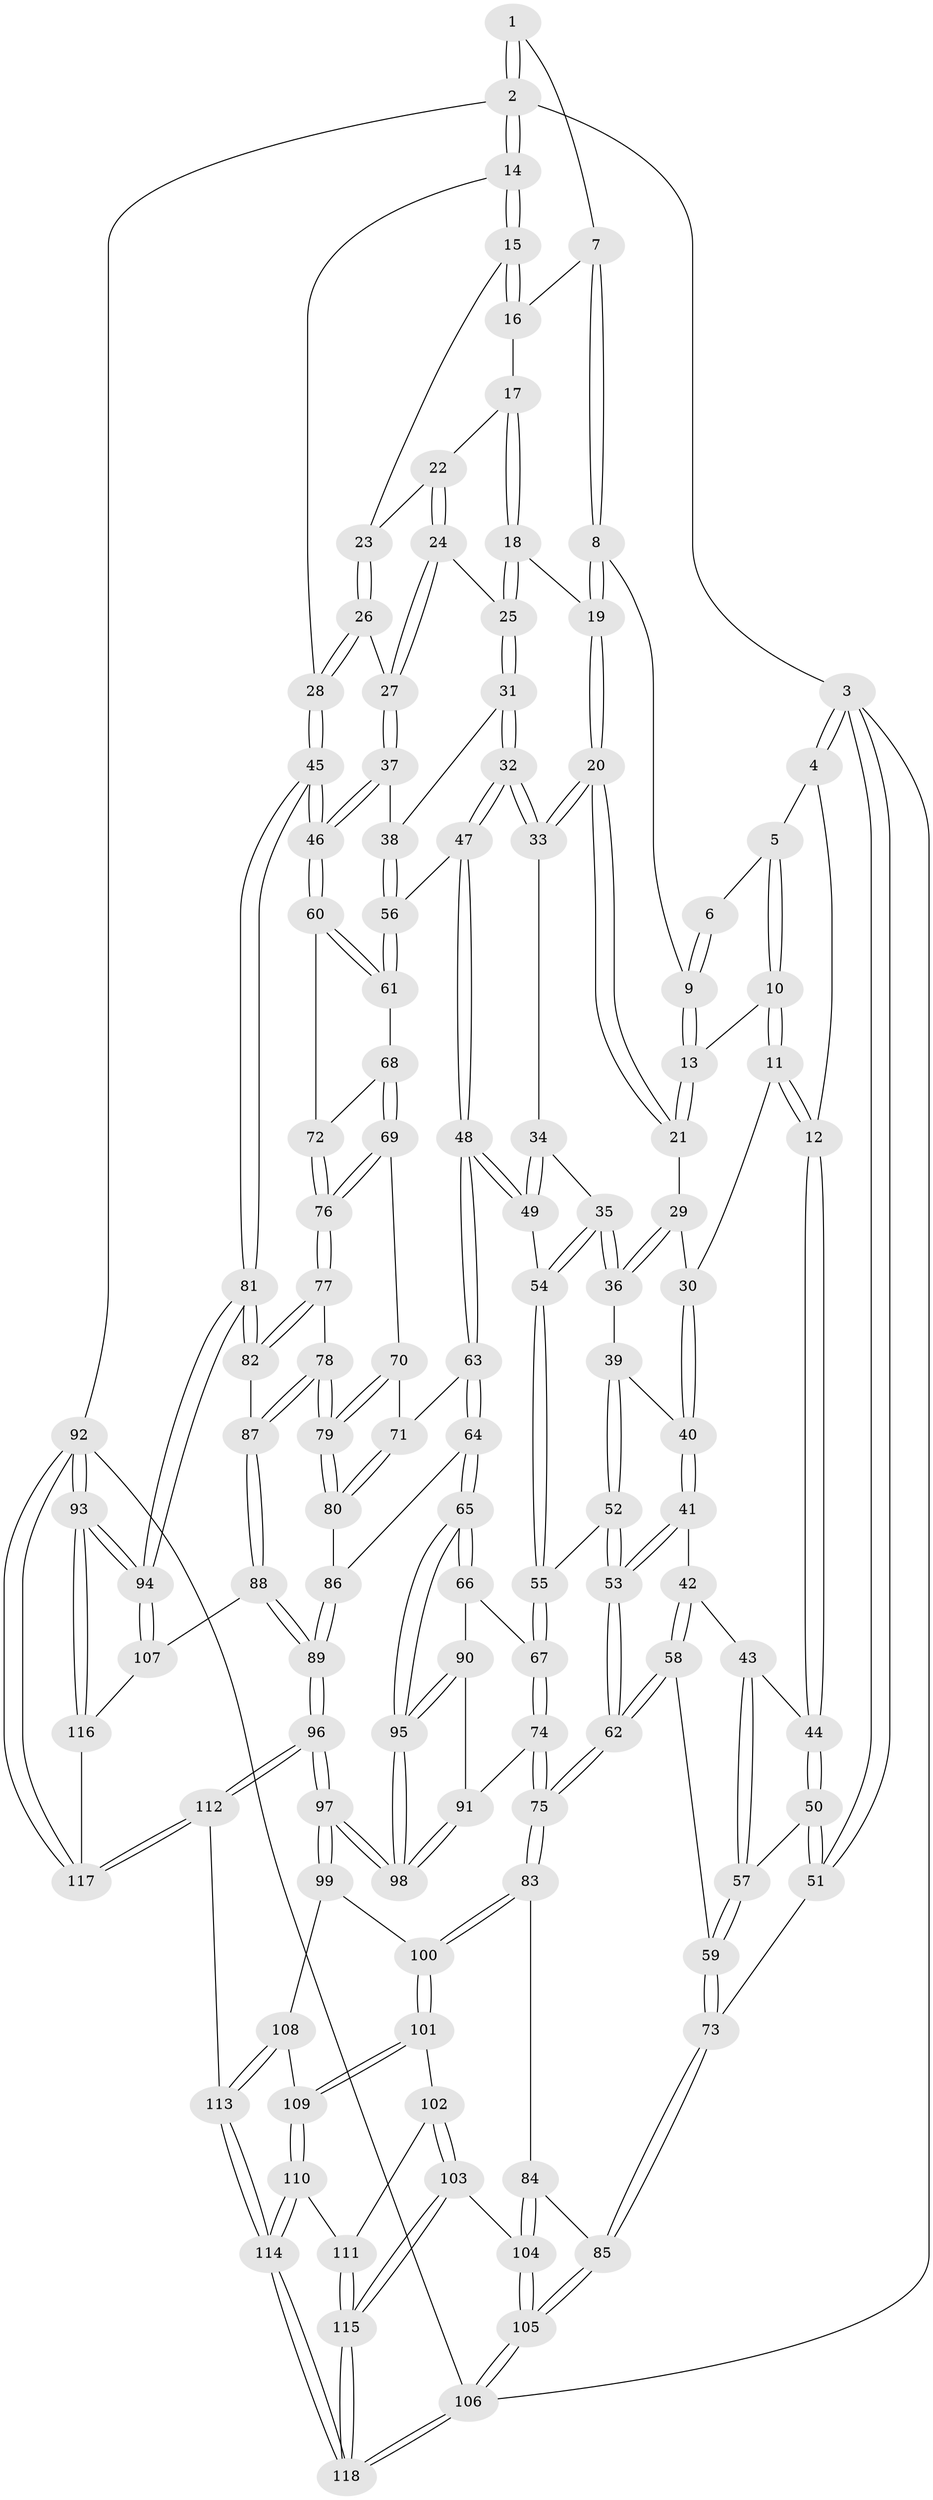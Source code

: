 // coarse degree distribution, {2: 0.08433734939759036, 4: 0.14457831325301204, 3: 0.7349397590361446, 5: 0.03614457831325301}
// Generated by graph-tools (version 1.1) at 2025/54/03/04/25 22:54:45]
// undirected, 118 vertices, 292 edges
graph export_dot {
  node [color=gray90,style=filled];
  1 [pos="+0.7394829890298154+0"];
  2 [pos="+1+0"];
  3 [pos="+0+0"];
  4 [pos="+0.08575951576729697+0"];
  5 [pos="+0.28670987502060025+0"];
  6 [pos="+0.503626223380386+0"];
  7 [pos="+0.7255478725951753+0"];
  8 [pos="+0.6190859793729367+0.06415694426909269"];
  9 [pos="+0.5166683622567824+0.058312029552111955"];
  10 [pos="+0.31202117187690565+0"];
  11 [pos="+0.22024414558230165+0.17983886189262316"];
  12 [pos="+0.10173371054742748+0.21316728399469345"];
  13 [pos="+0.43682509766218036+0.12010136503072447"];
  14 [pos="+1+0"];
  15 [pos="+0.9890690027594541+0.08958006210398387"];
  16 [pos="+0.7603738828039467+0.0191098227072255"];
  17 [pos="+0.7756096204423171+0.07716083149365023"];
  18 [pos="+0.6557032107221759+0.1599192504910997"];
  19 [pos="+0.6065065891007344+0.15617818313590504"];
  20 [pos="+0.5696476618408557+0.20418063679191775"];
  21 [pos="+0.43897384847501786+0.1432265251843668"];
  22 [pos="+0.7867813107022417+0.10162074675924082"];
  23 [pos="+0.9120777116880304+0.13636871380444046"];
  24 [pos="+0.7663677753427626+0.21064150426095915"];
  25 [pos="+0.7629056787261267+0.21298954994284292"];
  26 [pos="+0.9000324400727419+0.20138027242004583"];
  27 [pos="+0.8550827425199907+0.2484388764657064"];
  28 [pos="+1+0.3669114024122888"];
  29 [pos="+0.42879008668170887+0.1547895633645948"];
  30 [pos="+0.2576365971419603+0.19796718504360197"];
  31 [pos="+0.7220047003899221+0.268975705959539"];
  32 [pos="+0.662813890483197+0.3195852115961705"];
  33 [pos="+0.5816050022026714+0.2549600600321127"];
  34 [pos="+0.5340784199302894+0.2890814015106256"];
  35 [pos="+0.42021129689697934+0.31754727989301856"];
  36 [pos="+0.40461563591629507+0.3086720050092199"];
  37 [pos="+0.887411718076696+0.34737304007370645"];
  38 [pos="+0.8564712120032416+0.3490106692474495"];
  39 [pos="+0.3615767162438787+0.31737998241853904"];
  40 [pos="+0.3195249136166027+0.30043125900853845"];
  41 [pos="+0.22024084186220705+0.37580522714657605"];
  42 [pos="+0.16741023899099566+0.3534155144269435"];
  43 [pos="+0.13342765764666234+0.3240231866798024"];
  44 [pos="+0.07654352100083212+0.23731317324666584"];
  45 [pos="+1+0.5059480724879699"];
  46 [pos="+1+0.4712120030232124"];
  47 [pos="+0.669017395746913+0.3627006929352586"];
  48 [pos="+0.5886440740030217+0.4703004670235182"];
  49 [pos="+0.5182749097880347+0.41430478747945393"];
  50 [pos="+0+0.2520945061770545"];
  51 [pos="+0+0.26307478300670556"];
  52 [pos="+0.32858097448524404+0.44851098169982734"];
  53 [pos="+0.27367468729619204+0.4679873596618989"];
  54 [pos="+0.45439496557886616+0.39737700481664706"];
  55 [pos="+0.39936673950772067+0.47038979583168905"];
  56 [pos="+0.7219428368272764+0.3888843144968123"];
  57 [pos="+0.07973541431066239+0.4739638079305422"];
  58 [pos="+0.14089501076924538+0.5175491040750438"];
  59 [pos="+0.07870443134777307+0.4886367186904921"];
  60 [pos="+0.863412579436622+0.47941089142091103"];
  61 [pos="+0.7526585506116349+0.4368614341710281"];
  62 [pos="+0.21536768308457024+0.5900395895189275"];
  63 [pos="+0.5862093920514806+0.5110357775506977"];
  64 [pos="+0.5567953958208502+0.5734748224601398"];
  65 [pos="+0.5554031341053371+0.5751455925190416"];
  66 [pos="+0.4883406931157039+0.5586532713801785"];
  67 [pos="+0.43332745766747877+0.5333412251340274"];
  68 [pos="+0.7447777127943062+0.4664381720331282"];
  69 [pos="+0.7181382333518933+0.5186873329334399"];
  70 [pos="+0.715034931941241+0.5197033042889441"];
  71 [pos="+0.7072150368530264+0.5207710221981653"];
  72 [pos="+0.7890919477165417+0.524773938125267"];
  73 [pos="+0+0.5483428300859492"];
  74 [pos="+0.2649798758078579+0.633489470706031"];
  75 [pos="+0.22067248511009369+0.6324702940848633"];
  76 [pos="+0.7717974002535626+0.541687767916851"];
  77 [pos="+0.7781344924185121+0.5978654378594563"];
  78 [pos="+0.7620782898628663+0.6134009386105393"];
  79 [pos="+0.7394294664829261+0.6071515784939842"];
  80 [pos="+0.7108956536468628+0.604747011619957"];
  81 [pos="+1+0.586068400373839"];
  82 [pos="+1+0.5935882117005785"];
  83 [pos="+0.21296926165438446+0.6439554121274098"];
  84 [pos="+0.12888855253677214+0.6724099595563421"];
  85 [pos="+0+0.5520712406270479"];
  86 [pos="+0.7069329782279854+0.6054455564817337"];
  87 [pos="+0.7640979771542097+0.6965782140893626"];
  88 [pos="+0.7020592133031099+0.8047116473040424"];
  89 [pos="+0.6507664131290446+0.8395475692318672"];
  90 [pos="+0.39399375237037615+0.6423278361645665"];
  91 [pos="+0.34391489299336575+0.6658667985886921"];
  92 [pos="+1+1"];
  93 [pos="+1+1"];
  94 [pos="+1+0.6801453008018733"];
  95 [pos="+0.5557903622367439+0.6694836147041343"];
  96 [pos="+0.5828793905919809+0.8931318238459349"];
  97 [pos="+0.5778926478878991+0.8865938781882663"];
  98 [pos="+0.5704137977945881+0.8634108492302172"];
  99 [pos="+0.3596464157554546+0.841438171171746"];
  100 [pos="+0.24477884449193027+0.7632757717427497"];
  101 [pos="+0.18623125288694278+0.8699097284506712"];
  102 [pos="+0.17279821501724618+0.8769733549760289"];
  103 [pos="+0.041755607361950615+0.8679110687663671"];
  104 [pos="+0.02169328831663138+0.8584226678119947"];
  105 [pos="+0+0.9281972396165554"];
  106 [pos="+0+1"];
  107 [pos="+1+0.7547319412952271"];
  108 [pos="+0.26236068281195646+0.9117553559235383"];
  109 [pos="+0.26204547883808366+0.9118430920280565"];
  110 [pos="+0.24899199934241756+0.9996929463331825"];
  111 [pos="+0.17744762440928513+0.9172659008840574"];
  112 [pos="+0.6112224165582009+1"];
  113 [pos="+0.5820424804216775+1"];
  114 [pos="+0.2885651878160802+1"];
  115 [pos="+0.14054507431591365+1"];
  116 [pos="+0.9043210243730846+0.919239318824525"];
  117 [pos="+0.6553298959633503+1"];
  118 [pos="+0.19332810600180708+1"];
  1 -- 2;
  1 -- 2;
  1 -- 7;
  2 -- 3;
  2 -- 14;
  2 -- 14;
  2 -- 92;
  3 -- 4;
  3 -- 4;
  3 -- 51;
  3 -- 51;
  3 -- 106;
  4 -- 5;
  4 -- 12;
  5 -- 6;
  5 -- 10;
  5 -- 10;
  6 -- 9;
  6 -- 9;
  7 -- 8;
  7 -- 8;
  7 -- 16;
  8 -- 9;
  8 -- 19;
  8 -- 19;
  9 -- 13;
  9 -- 13;
  10 -- 11;
  10 -- 11;
  10 -- 13;
  11 -- 12;
  11 -- 12;
  11 -- 30;
  12 -- 44;
  12 -- 44;
  13 -- 21;
  13 -- 21;
  14 -- 15;
  14 -- 15;
  14 -- 28;
  15 -- 16;
  15 -- 16;
  15 -- 23;
  16 -- 17;
  17 -- 18;
  17 -- 18;
  17 -- 22;
  18 -- 19;
  18 -- 25;
  18 -- 25;
  19 -- 20;
  19 -- 20;
  20 -- 21;
  20 -- 21;
  20 -- 33;
  20 -- 33;
  21 -- 29;
  22 -- 23;
  22 -- 24;
  22 -- 24;
  23 -- 26;
  23 -- 26;
  24 -- 25;
  24 -- 27;
  24 -- 27;
  25 -- 31;
  25 -- 31;
  26 -- 27;
  26 -- 28;
  26 -- 28;
  27 -- 37;
  27 -- 37;
  28 -- 45;
  28 -- 45;
  29 -- 30;
  29 -- 36;
  29 -- 36;
  30 -- 40;
  30 -- 40;
  31 -- 32;
  31 -- 32;
  31 -- 38;
  32 -- 33;
  32 -- 33;
  32 -- 47;
  32 -- 47;
  33 -- 34;
  34 -- 35;
  34 -- 49;
  34 -- 49;
  35 -- 36;
  35 -- 36;
  35 -- 54;
  35 -- 54;
  36 -- 39;
  37 -- 38;
  37 -- 46;
  37 -- 46;
  38 -- 56;
  38 -- 56;
  39 -- 40;
  39 -- 52;
  39 -- 52;
  40 -- 41;
  40 -- 41;
  41 -- 42;
  41 -- 53;
  41 -- 53;
  42 -- 43;
  42 -- 58;
  42 -- 58;
  43 -- 44;
  43 -- 57;
  43 -- 57;
  44 -- 50;
  44 -- 50;
  45 -- 46;
  45 -- 46;
  45 -- 81;
  45 -- 81;
  46 -- 60;
  46 -- 60;
  47 -- 48;
  47 -- 48;
  47 -- 56;
  48 -- 49;
  48 -- 49;
  48 -- 63;
  48 -- 63;
  49 -- 54;
  50 -- 51;
  50 -- 51;
  50 -- 57;
  51 -- 73;
  52 -- 53;
  52 -- 53;
  52 -- 55;
  53 -- 62;
  53 -- 62;
  54 -- 55;
  54 -- 55;
  55 -- 67;
  55 -- 67;
  56 -- 61;
  56 -- 61;
  57 -- 59;
  57 -- 59;
  58 -- 59;
  58 -- 62;
  58 -- 62;
  59 -- 73;
  59 -- 73;
  60 -- 61;
  60 -- 61;
  60 -- 72;
  61 -- 68;
  62 -- 75;
  62 -- 75;
  63 -- 64;
  63 -- 64;
  63 -- 71;
  64 -- 65;
  64 -- 65;
  64 -- 86;
  65 -- 66;
  65 -- 66;
  65 -- 95;
  65 -- 95;
  66 -- 67;
  66 -- 90;
  67 -- 74;
  67 -- 74;
  68 -- 69;
  68 -- 69;
  68 -- 72;
  69 -- 70;
  69 -- 76;
  69 -- 76;
  70 -- 71;
  70 -- 79;
  70 -- 79;
  71 -- 80;
  71 -- 80;
  72 -- 76;
  72 -- 76;
  73 -- 85;
  73 -- 85;
  74 -- 75;
  74 -- 75;
  74 -- 91;
  75 -- 83;
  75 -- 83;
  76 -- 77;
  76 -- 77;
  77 -- 78;
  77 -- 82;
  77 -- 82;
  78 -- 79;
  78 -- 79;
  78 -- 87;
  78 -- 87;
  79 -- 80;
  79 -- 80;
  80 -- 86;
  81 -- 82;
  81 -- 82;
  81 -- 94;
  81 -- 94;
  82 -- 87;
  83 -- 84;
  83 -- 100;
  83 -- 100;
  84 -- 85;
  84 -- 104;
  84 -- 104;
  85 -- 105;
  85 -- 105;
  86 -- 89;
  86 -- 89;
  87 -- 88;
  87 -- 88;
  88 -- 89;
  88 -- 89;
  88 -- 107;
  89 -- 96;
  89 -- 96;
  90 -- 91;
  90 -- 95;
  90 -- 95;
  91 -- 98;
  91 -- 98;
  92 -- 93;
  92 -- 93;
  92 -- 117;
  92 -- 117;
  92 -- 106;
  93 -- 94;
  93 -- 94;
  93 -- 116;
  93 -- 116;
  94 -- 107;
  94 -- 107;
  95 -- 98;
  95 -- 98;
  96 -- 97;
  96 -- 97;
  96 -- 112;
  96 -- 112;
  97 -- 98;
  97 -- 98;
  97 -- 99;
  97 -- 99;
  99 -- 100;
  99 -- 108;
  100 -- 101;
  100 -- 101;
  101 -- 102;
  101 -- 109;
  101 -- 109;
  102 -- 103;
  102 -- 103;
  102 -- 111;
  103 -- 104;
  103 -- 115;
  103 -- 115;
  104 -- 105;
  104 -- 105;
  105 -- 106;
  105 -- 106;
  106 -- 118;
  106 -- 118;
  107 -- 116;
  108 -- 109;
  108 -- 113;
  108 -- 113;
  109 -- 110;
  109 -- 110;
  110 -- 111;
  110 -- 114;
  110 -- 114;
  111 -- 115;
  111 -- 115;
  112 -- 113;
  112 -- 117;
  112 -- 117;
  113 -- 114;
  113 -- 114;
  114 -- 118;
  114 -- 118;
  115 -- 118;
  115 -- 118;
  116 -- 117;
}
